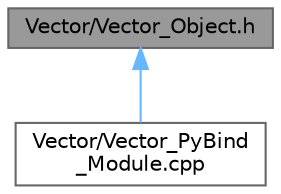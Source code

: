 digraph "Vector/Vector_Object.h"
{
 // INTERACTIVE_SVG=YES
 // LATEX_PDF_SIZE
  bgcolor="transparent";
  edge [fontname=Helvetica,fontsize=10,labelfontname=Helvetica,labelfontsize=10];
  node [fontname=Helvetica,fontsize=10,shape=box,height=0.2,width=0.4];
  Node1 [id="Node000001",label="Vector/Vector_Object.h",height=0.2,width=0.4,color="gray40", fillcolor="grey60", style="filled", fontcolor="black",tooltip="Vector Object in PySYCL."];
  Node1 -> Node2 [id="edge1_Node000001_Node000002",dir="back",color="steelblue1",style="solid",tooltip=" "];
  Node2 [id="Node000002",label="Vector/Vector_PyBind\l_Module.cpp",height=0.2,width=0.4,color="grey40", fillcolor="white", style="filled",URL="$_vector___py_bind___module_8cpp.html",tooltip="Python module for vector in PySYCL."];
}
